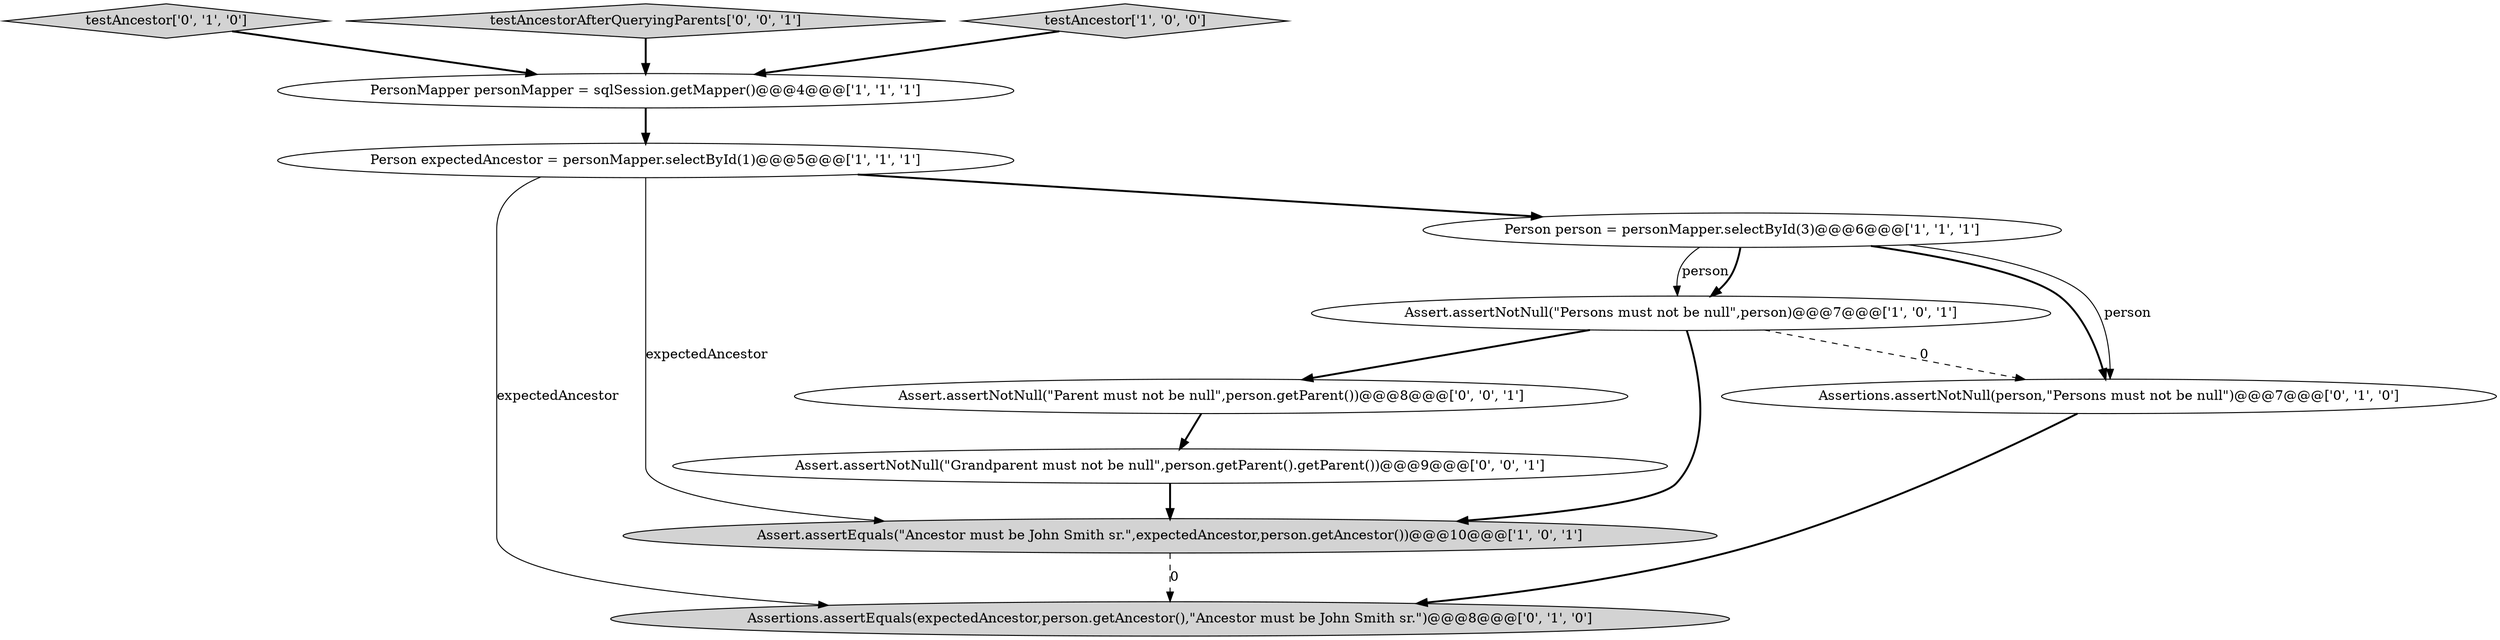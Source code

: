 digraph {
7 [style = filled, label = "Assertions.assertEquals(expectedAncestor,person.getAncestor(),\"Ancestor must be John Smith sr.\")@@@8@@@['0', '1', '0']", fillcolor = lightgray, shape = ellipse image = "AAA1AAABBB2BBB"];
6 [style = filled, label = "testAncestor['0', '1', '0']", fillcolor = lightgray, shape = diamond image = "AAA0AAABBB2BBB"];
4 [style = filled, label = "Person expectedAncestor = personMapper.selectById(1)@@@5@@@['1', '1', '1']", fillcolor = white, shape = ellipse image = "AAA0AAABBB1BBB"];
2 [style = filled, label = "Assert.assertEquals(\"Ancestor must be John Smith sr.\",expectedAncestor,person.getAncestor())@@@10@@@['1', '0', '1']", fillcolor = lightgray, shape = ellipse image = "AAA0AAABBB1BBB"];
3 [style = filled, label = "PersonMapper personMapper = sqlSession.getMapper()@@@4@@@['1', '1', '1']", fillcolor = white, shape = ellipse image = "AAA0AAABBB1BBB"];
11 [style = filled, label = "Assert.assertNotNull(\"Parent must not be null\",person.getParent())@@@8@@@['0', '0', '1']", fillcolor = white, shape = ellipse image = "AAA0AAABBB3BBB"];
10 [style = filled, label = "Assert.assertNotNull(\"Grandparent must not be null\",person.getParent().getParent())@@@9@@@['0', '0', '1']", fillcolor = white, shape = ellipse image = "AAA0AAABBB3BBB"];
9 [style = filled, label = "testAncestorAfterQueryingParents['0', '0', '1']", fillcolor = lightgray, shape = diamond image = "AAA0AAABBB3BBB"];
8 [style = filled, label = "Assertions.assertNotNull(person,\"Persons must not be null\")@@@7@@@['0', '1', '0']", fillcolor = white, shape = ellipse image = "AAA1AAABBB2BBB"];
5 [style = filled, label = "Assert.assertNotNull(\"Persons must not be null\",person)@@@7@@@['1', '0', '1']", fillcolor = white, shape = ellipse image = "AAA0AAABBB1BBB"];
1 [style = filled, label = "Person person = personMapper.selectById(3)@@@6@@@['1', '1', '1']", fillcolor = white, shape = ellipse image = "AAA0AAABBB1BBB"];
0 [style = filled, label = "testAncestor['1', '0', '0']", fillcolor = lightgray, shape = diamond image = "AAA0AAABBB1BBB"];
5->2 [style = bold, label=""];
8->7 [style = bold, label=""];
1->8 [style = bold, label=""];
9->3 [style = bold, label=""];
5->8 [style = dashed, label="0"];
2->7 [style = dashed, label="0"];
11->10 [style = bold, label=""];
0->3 [style = bold, label=""];
5->11 [style = bold, label=""];
10->2 [style = bold, label=""];
4->7 [style = solid, label="expectedAncestor"];
4->2 [style = solid, label="expectedAncestor"];
1->5 [style = solid, label="person"];
6->3 [style = bold, label=""];
3->4 [style = bold, label=""];
4->1 [style = bold, label=""];
1->8 [style = solid, label="person"];
1->5 [style = bold, label=""];
}

